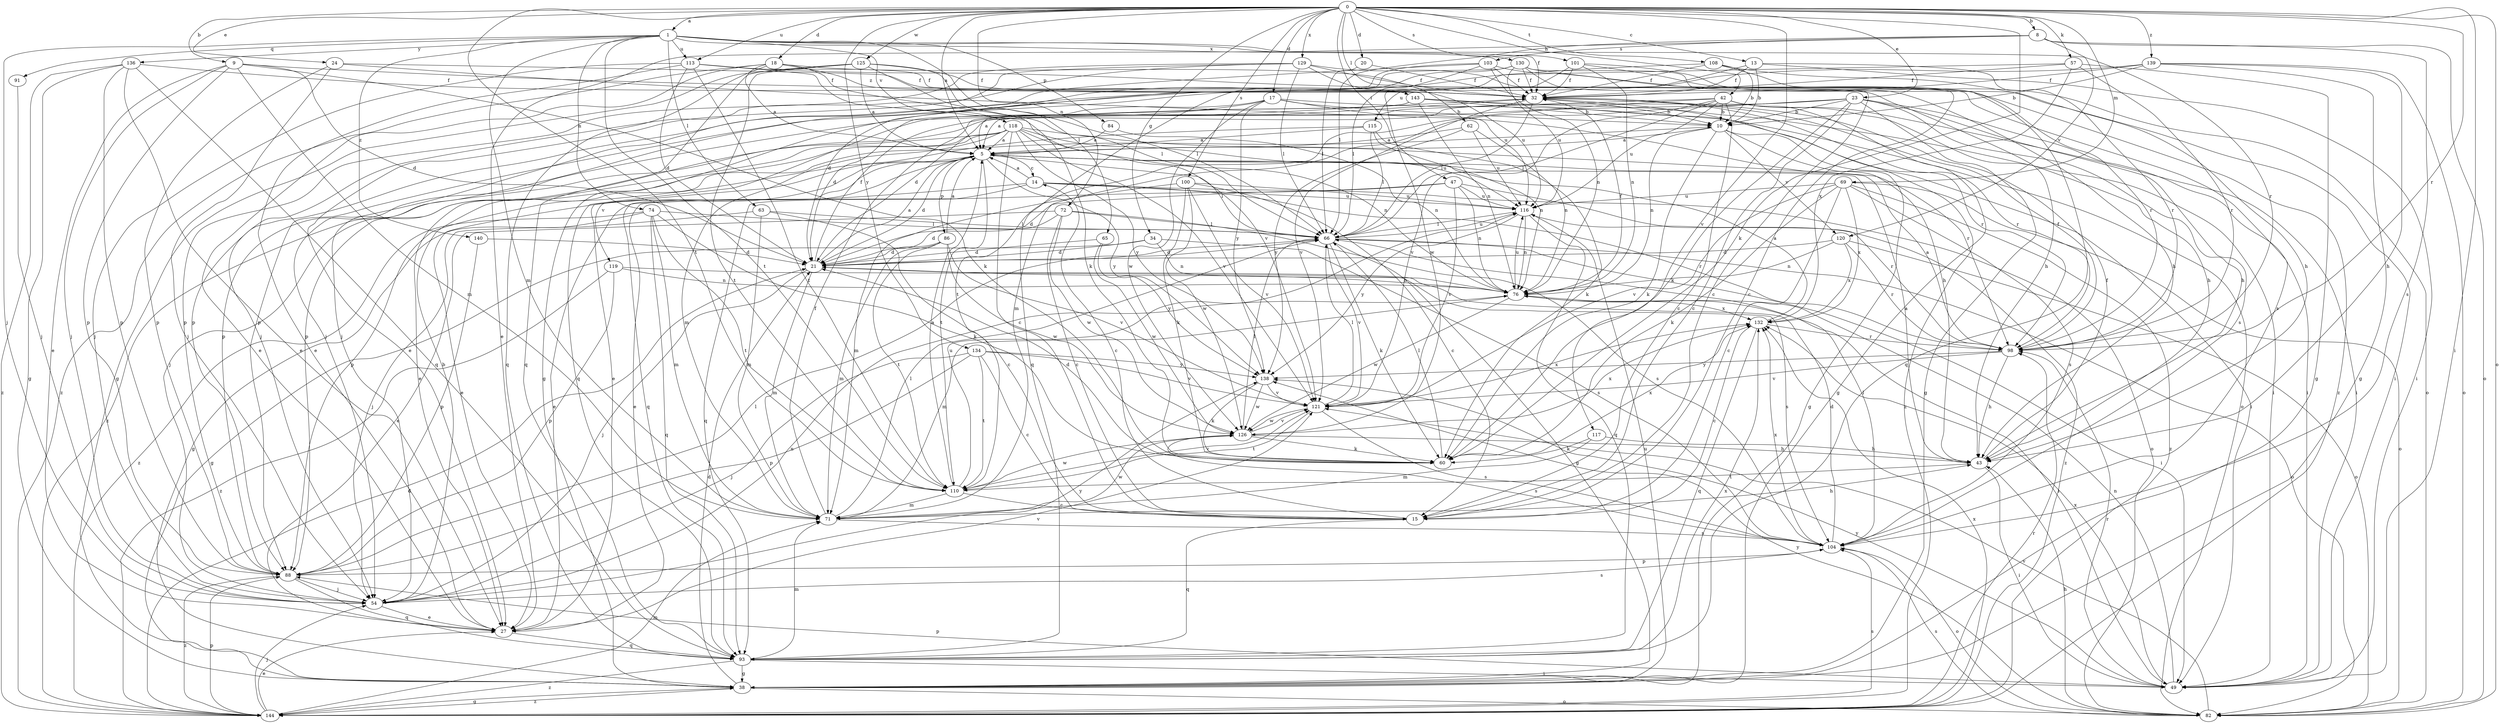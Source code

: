 strict digraph  {
0;
1;
5;
8;
9;
10;
13;
14;
15;
17;
18;
20;
21;
23;
24;
27;
32;
34;
38;
42;
43;
47;
49;
54;
57;
60;
62;
63;
65;
66;
69;
71;
72;
74;
76;
82;
84;
86;
88;
91;
93;
98;
100;
101;
103;
104;
108;
110;
113;
115;
116;
117;
118;
119;
120;
121;
125;
126;
129;
130;
132;
134;
136;
138;
139;
140;
143;
144;
0 -> 1  [label=a];
0 -> 5  [label=a];
0 -> 8  [label=b];
0 -> 9  [label=b];
0 -> 13  [label=c];
0 -> 17  [label=d];
0 -> 18  [label=d];
0 -> 20  [label=d];
0 -> 23  [label=e];
0 -> 24  [label=e];
0 -> 34  [label=g];
0 -> 42  [label=h];
0 -> 47  [label=i];
0 -> 49  [label=i];
0 -> 57  [label=k];
0 -> 60  [label=k];
0 -> 62  [label=l];
0 -> 69  [label=m];
0 -> 72  [label=n];
0 -> 82  [label=o];
0 -> 98  [label=r];
0 -> 100  [label=s];
0 -> 101  [label=s];
0 -> 108  [label=t];
0 -> 110  [label=t];
0 -> 113  [label=u];
0 -> 117  [label=v];
0 -> 125  [label=w];
0 -> 129  [label=x];
0 -> 134  [label=y];
0 -> 139  [label=z];
1 -> 32  [label=f];
1 -> 54  [label=j];
1 -> 63  [label=l];
1 -> 65  [label=l];
1 -> 71  [label=m];
1 -> 74  [label=n];
1 -> 84  [label=p];
1 -> 91  [label=q];
1 -> 98  [label=r];
1 -> 110  [label=t];
1 -> 113  [label=u];
1 -> 118  [label=v];
1 -> 130  [label=x];
1 -> 136  [label=y];
1 -> 140  [label=z];
5 -> 14  [label=c];
5 -> 21  [label=d];
5 -> 27  [label=e];
5 -> 66  [label=l];
5 -> 86  [label=p];
5 -> 88  [label=p];
5 -> 93  [label=q];
5 -> 110  [label=t];
5 -> 119  [label=v];
5 -> 138  [label=y];
8 -> 27  [label=e];
8 -> 66  [label=l];
8 -> 82  [label=o];
8 -> 103  [label=s];
8 -> 104  [label=s];
8 -> 120  [label=v];
9 -> 21  [label=d];
9 -> 27  [label=e];
9 -> 32  [label=f];
9 -> 54  [label=j];
9 -> 60  [label=k];
9 -> 71  [label=m];
9 -> 88  [label=p];
10 -> 5  [label=a];
10 -> 38  [label=g];
10 -> 49  [label=i];
10 -> 60  [label=k];
10 -> 76  [label=n];
10 -> 120  [label=v];
13 -> 10  [label=b];
13 -> 32  [label=f];
13 -> 49  [label=i];
13 -> 98  [label=r];
13 -> 115  [label=u];
14 -> 5  [label=a];
14 -> 27  [label=e];
14 -> 82  [label=o];
14 -> 93  [label=q];
14 -> 98  [label=r];
14 -> 116  [label=u];
15 -> 14  [label=c];
15 -> 93  [label=q];
17 -> 5  [label=a];
17 -> 10  [label=b];
17 -> 21  [label=d];
17 -> 43  [label=h];
17 -> 82  [label=o];
17 -> 126  [label=w];
17 -> 138  [label=y];
18 -> 5  [label=a];
18 -> 27  [label=e];
18 -> 66  [label=l];
18 -> 93  [label=q];
18 -> 104  [label=s];
18 -> 143  [label=z];
18 -> 144  [label=z];
20 -> 32  [label=f];
20 -> 66  [label=l];
21 -> 5  [label=a];
21 -> 32  [label=f];
21 -> 54  [label=j];
21 -> 71  [label=m];
21 -> 76  [label=n];
23 -> 5  [label=a];
23 -> 10  [label=b];
23 -> 15  [label=c];
23 -> 38  [label=g];
23 -> 43  [label=h];
23 -> 49  [label=i];
23 -> 60  [label=k];
23 -> 71  [label=m];
23 -> 88  [label=p];
23 -> 104  [label=s];
24 -> 32  [label=f];
24 -> 54  [label=j];
24 -> 88  [label=p];
24 -> 116  [label=u];
27 -> 93  [label=q];
27 -> 121  [label=v];
32 -> 10  [label=b];
32 -> 66  [label=l];
32 -> 98  [label=r];
32 -> 121  [label=v];
32 -> 144  [label=z];
34 -> 21  [label=d];
34 -> 38  [label=g];
34 -> 76  [label=n];
34 -> 104  [label=s];
38 -> 21  [label=d];
38 -> 82  [label=o];
38 -> 116  [label=u];
38 -> 144  [label=z];
42 -> 10  [label=b];
42 -> 15  [label=c];
42 -> 21  [label=d];
42 -> 38  [label=g];
42 -> 43  [label=h];
42 -> 49  [label=i];
42 -> 66  [label=l];
42 -> 110  [label=t];
42 -> 116  [label=u];
42 -> 121  [label=v];
43 -> 5  [label=a];
43 -> 32  [label=f];
43 -> 49  [label=i];
43 -> 110  [label=t];
47 -> 21  [label=d];
47 -> 27  [label=e];
47 -> 76  [label=n];
47 -> 98  [label=r];
47 -> 116  [label=u];
47 -> 121  [label=v];
49 -> 76  [label=n];
49 -> 88  [label=p];
49 -> 98  [label=r];
49 -> 132  [label=x];
49 -> 138  [label=y];
54 -> 10  [label=b];
54 -> 27  [label=e];
54 -> 76  [label=n];
54 -> 104  [label=s];
54 -> 138  [label=y];
57 -> 32  [label=f];
57 -> 38  [label=g];
57 -> 88  [label=p];
57 -> 98  [label=r];
57 -> 132  [label=x];
60 -> 21  [label=d];
60 -> 66  [label=l];
60 -> 132  [label=x];
62 -> 5  [label=a];
62 -> 76  [label=n];
62 -> 116  [label=u];
62 -> 138  [label=y];
63 -> 15  [label=c];
63 -> 54  [label=j];
63 -> 66  [label=l];
63 -> 71  [label=m];
65 -> 21  [label=d];
65 -> 126  [label=w];
65 -> 138  [label=y];
66 -> 21  [label=d];
66 -> 38  [label=g];
66 -> 49  [label=i];
66 -> 60  [label=k];
66 -> 82  [label=o];
66 -> 116  [label=u];
66 -> 121  [label=v];
69 -> 15  [label=c];
69 -> 60  [label=k];
69 -> 82  [label=o];
69 -> 104  [label=s];
69 -> 116  [label=u];
69 -> 121  [label=v];
69 -> 132  [label=x];
69 -> 144  [label=z];
71 -> 32  [label=f];
71 -> 43  [label=h];
71 -> 66  [label=l];
71 -> 104  [label=s];
71 -> 126  [label=w];
72 -> 15  [label=c];
72 -> 21  [label=d];
72 -> 27  [label=e];
72 -> 66  [label=l];
72 -> 104  [label=s];
72 -> 126  [label=w];
74 -> 38  [label=g];
74 -> 60  [label=k];
74 -> 66  [label=l];
74 -> 71  [label=m];
74 -> 93  [label=q];
74 -> 110  [label=t];
74 -> 144  [label=z];
76 -> 32  [label=f];
76 -> 49  [label=i];
76 -> 71  [label=m];
76 -> 116  [label=u];
76 -> 126  [label=w];
76 -> 132  [label=x];
82 -> 43  [label=h];
82 -> 104  [label=s];
82 -> 121  [label=v];
82 -> 138  [label=y];
84 -> 5  [label=a];
84 -> 76  [label=n];
86 -> 5  [label=a];
86 -> 21  [label=d];
86 -> 71  [label=m];
86 -> 110  [label=t];
86 -> 121  [label=v];
86 -> 126  [label=w];
88 -> 54  [label=j];
88 -> 66  [label=l];
88 -> 93  [label=q];
88 -> 144  [label=z];
91 -> 54  [label=j];
93 -> 38  [label=g];
93 -> 49  [label=i];
93 -> 71  [label=m];
93 -> 132  [label=x];
93 -> 144  [label=z];
98 -> 5  [label=a];
98 -> 32  [label=f];
98 -> 43  [label=h];
98 -> 121  [label=v];
98 -> 138  [label=y];
100 -> 15  [label=c];
100 -> 60  [label=k];
100 -> 71  [label=m];
100 -> 116  [label=u];
100 -> 121  [label=v];
100 -> 126  [label=w];
101 -> 32  [label=f];
101 -> 76  [label=n];
101 -> 82  [label=o];
101 -> 93  [label=q];
101 -> 126  [label=w];
103 -> 21  [label=d];
103 -> 32  [label=f];
103 -> 54  [label=j];
103 -> 66  [label=l];
103 -> 76  [label=n];
103 -> 144  [label=z];
104 -> 21  [label=d];
104 -> 66  [label=l];
104 -> 82  [label=o];
104 -> 88  [label=p];
104 -> 132  [label=x];
108 -> 10  [label=b];
108 -> 15  [label=c];
108 -> 32  [label=f];
108 -> 43  [label=h];
108 -> 54  [label=j];
110 -> 5  [label=a];
110 -> 15  [label=c];
110 -> 71  [label=m];
110 -> 116  [label=u];
110 -> 121  [label=v];
110 -> 126  [label=w];
113 -> 21  [label=d];
113 -> 27  [label=e];
113 -> 32  [label=f];
113 -> 43  [label=h];
113 -> 54  [label=j];
113 -> 110  [label=t];
113 -> 121  [label=v];
115 -> 5  [label=a];
115 -> 27  [label=e];
115 -> 60  [label=k];
115 -> 66  [label=l];
115 -> 76  [label=n];
116 -> 66  [label=l];
116 -> 76  [label=n];
116 -> 93  [label=q];
116 -> 138  [label=y];
116 -> 144  [label=z];
117 -> 43  [label=h];
117 -> 60  [label=k];
117 -> 71  [label=m];
118 -> 5  [label=a];
118 -> 15  [label=c];
118 -> 27  [label=e];
118 -> 54  [label=j];
118 -> 71  [label=m];
118 -> 76  [label=n];
118 -> 98  [label=r];
118 -> 116  [label=u];
118 -> 121  [label=v];
118 -> 138  [label=y];
118 -> 144  [label=z];
119 -> 76  [label=n];
119 -> 88  [label=p];
119 -> 104  [label=s];
119 -> 144  [label=z];
120 -> 21  [label=d];
120 -> 76  [label=n];
120 -> 82  [label=o];
120 -> 98  [label=r];
120 -> 132  [label=x];
121 -> 66  [label=l];
121 -> 104  [label=s];
121 -> 110  [label=t];
121 -> 126  [label=w];
121 -> 132  [label=x];
125 -> 5  [label=a];
125 -> 32  [label=f];
125 -> 38  [label=g];
125 -> 60  [label=k];
125 -> 66  [label=l];
125 -> 93  [label=q];
125 -> 110  [label=t];
126 -> 43  [label=h];
126 -> 60  [label=k];
126 -> 66  [label=l];
126 -> 104  [label=s];
126 -> 121  [label=v];
126 -> 132  [label=x];
129 -> 15  [label=c];
129 -> 27  [label=e];
129 -> 32  [label=f];
129 -> 54  [label=j];
129 -> 66  [label=l];
129 -> 88  [label=p];
129 -> 116  [label=u];
130 -> 32  [label=f];
130 -> 38  [label=g];
130 -> 43  [label=h];
130 -> 49  [label=i];
130 -> 93  [label=q];
130 -> 98  [label=r];
130 -> 116  [label=u];
132 -> 5  [label=a];
132 -> 15  [label=c];
132 -> 93  [label=q];
132 -> 98  [label=r];
134 -> 15  [label=c];
134 -> 54  [label=j];
134 -> 88  [label=p];
134 -> 110  [label=t];
134 -> 121  [label=v];
134 -> 138  [label=y];
136 -> 27  [label=e];
136 -> 32  [label=f];
136 -> 38  [label=g];
136 -> 88  [label=p];
136 -> 93  [label=q];
136 -> 144  [label=z];
138 -> 60  [label=k];
138 -> 121  [label=v];
138 -> 126  [label=w];
139 -> 10  [label=b];
139 -> 32  [label=f];
139 -> 38  [label=g];
139 -> 43  [label=h];
139 -> 82  [label=o];
139 -> 88  [label=p];
140 -> 21  [label=d];
140 -> 88  [label=p];
143 -> 10  [label=b];
143 -> 49  [label=i];
143 -> 76  [label=n];
143 -> 88  [label=p];
143 -> 93  [label=q];
143 -> 98  [label=r];
144 -> 21  [label=d];
144 -> 27  [label=e];
144 -> 38  [label=g];
144 -> 54  [label=j];
144 -> 71  [label=m];
144 -> 88  [label=p];
144 -> 98  [label=r];
144 -> 104  [label=s];
144 -> 132  [label=x];
}

